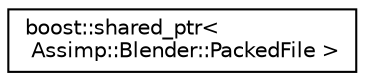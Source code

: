 digraph "Graphical Class Hierarchy"
{
  edge [fontname="Helvetica",fontsize="10",labelfontname="Helvetica",labelfontsize="10"];
  node [fontname="Helvetica",fontsize="10",shape=record];
  rankdir="LR";
  Node1 [label="boost::shared_ptr\<\l Assimp::Blender::PackedFile \>",height=0.2,width=0.4,color="black", fillcolor="white", style="filled",URL="$classboost_1_1shared__ptr.html"];
}
